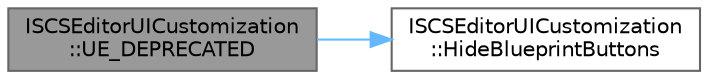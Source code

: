 digraph "ISCSEditorUICustomization::UE_DEPRECATED"
{
 // INTERACTIVE_SVG=YES
 // LATEX_PDF_SIZE
  bgcolor="transparent";
  edge [fontname=Helvetica,fontsize=10,labelfontname=Helvetica,labelfontsize=10];
  node [fontname=Helvetica,fontsize=10,shape=box,height=0.2,width=0.4];
  rankdir="LR";
  Node1 [id="Node000001",label="ISCSEditorUICustomization\l::UE_DEPRECATED",height=0.2,width=0.4,color="gray40", fillcolor="grey60", style="filled", fontcolor="black",tooltip=" "];
  Node1 -> Node2 [id="edge1_Node000001_Node000002",color="steelblue1",style="solid",tooltip=" "];
  Node2 [id="Node000002",label="ISCSEditorUICustomization\l::HideBlueprintButtons",height=0.2,width=0.4,color="grey40", fillcolor="white", style="filled",URL="$da/d9e/classISCSEditorUICustomization.html#a64c078c11bc836f5d98ae79d50e695ad",tooltip=" "];
}
